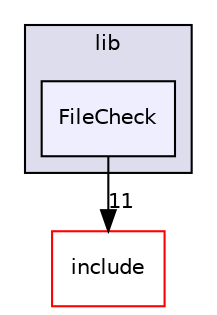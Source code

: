 digraph "lib/FileCheck" {
  bgcolor=transparent;
  compound=true
  node [ fontsize="10", fontname="Helvetica"];
  edge [ labelfontsize="10", labelfontname="Helvetica"];
  subgraph clusterdir_97aefd0d527b934f1d99a682da8fe6a9 {
    graph [ bgcolor="#ddddee", pencolor="black", label="lib" fontname="Helvetica", fontsize="10", URL="dir_97aefd0d527b934f1d99a682da8fe6a9.html"]
  dir_1f9bc5a430e5650a770562c513ee8f63 [shape=box, label="FileCheck", style="filled", fillcolor="#eeeeff", pencolor="black", URL="dir_1f9bc5a430e5650a770562c513ee8f63.html"];
  }
  dir_d44c64559bbebec7f509842c48db8b23 [shape=box label="include" color="red" URL="dir_d44c64559bbebec7f509842c48db8b23.html"];
  dir_1f9bc5a430e5650a770562c513ee8f63->dir_d44c64559bbebec7f509842c48db8b23 [headlabel="11", labeldistance=1.5 headhref="dir_000068_000001.html"];
}

